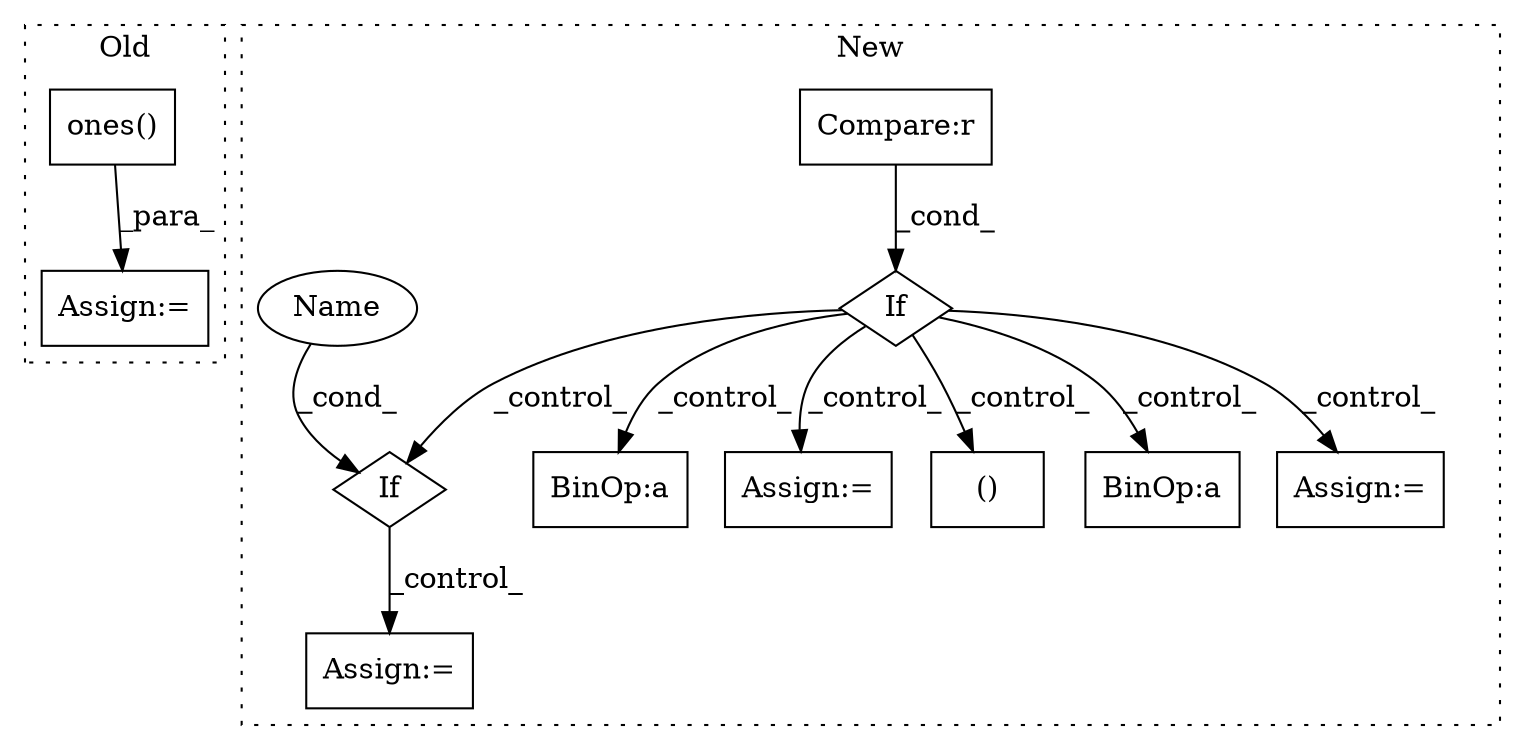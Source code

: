 digraph G {
subgraph cluster0 {
1 [label="ones()" a="75" s="1273,1295" l="11,41" shape="box"];
3 [label="Assign:=" a="68" s="1261" l="3" shape="box"];
label = "Old";
style="dotted";
}
subgraph cluster1 {
2 [label="If" a="96" s="932" l="3" shape="diamond"];
4 [label="Compare:r" a="40" s="935" l="12" shape="box"];
5 [label="Assign:=" a="68" s="1170" l="4" shape="box"];
6 [label="Assign:=" a="68" s="1253" l="4" shape="box"];
7 [label="BinOp:a" a="82" s="1497" l="3" shape="box"];
8 [label="Assign:=" a="68" s="989" l="11" shape="box"];
9 [label="()" a="54" s="989" l="8" shape="box"];
10 [label="If" a="96" s="1188" l="3" shape="diamond"];
11 [label="BinOp:a" a="82" s="1405" l="3" shape="box"];
12 [label="Name" a="87" s="1191" l="5" shape="ellipse"];
label = "New";
style="dotted";
}
1 -> 3 [label="_para_"];
2 -> 5 [label="_control_"];
2 -> 8 [label="_control_"];
2 -> 7 [label="_control_"];
2 -> 9 [label="_control_"];
2 -> 11 [label="_control_"];
2 -> 10 [label="_control_"];
4 -> 2 [label="_cond_"];
10 -> 6 [label="_control_"];
12 -> 10 [label="_cond_"];
}